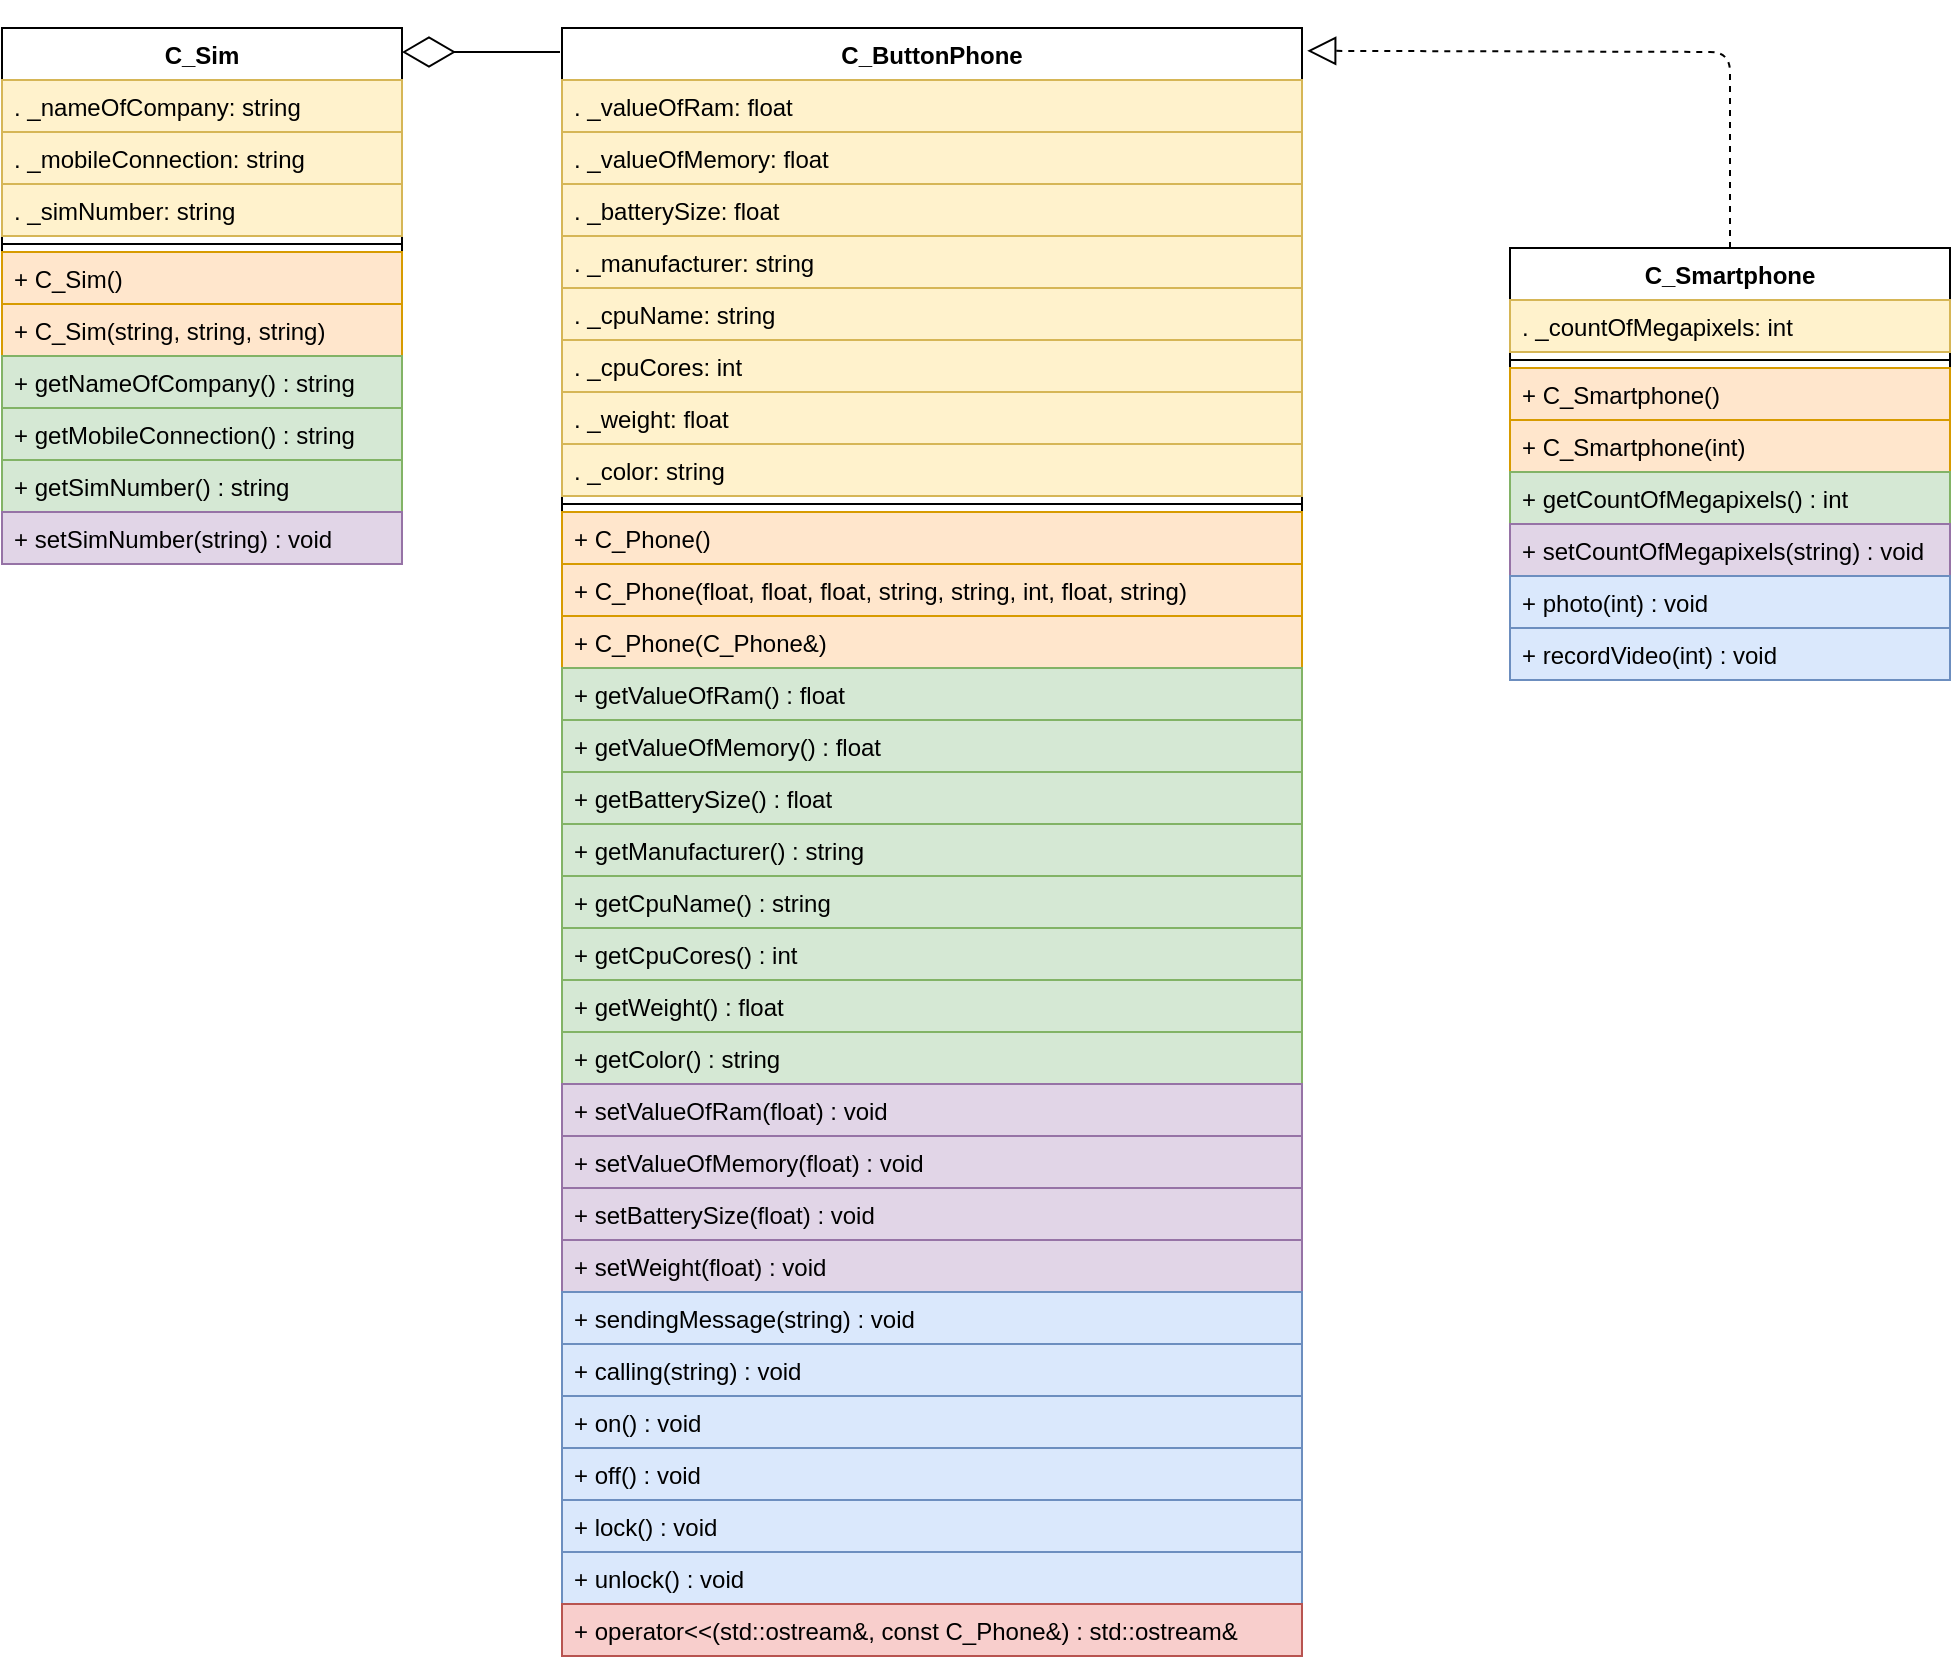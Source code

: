 <mxfile version="15.0.3" type="github">
  <diagram id="yByAGaXeHtsglBaPChMi" name="Page-1">
    <mxGraphModel dx="2209" dy="1933" grid="1" gridSize="10" guides="1" tooltips="1" connect="1" arrows="1" fold="1" page="1" pageScale="1" pageWidth="827" pageHeight="1169" math="0" shadow="0">
      <root>
        <mxCell id="0" />
        <mxCell id="1" parent="0" />
        <mxCell id="Nohw356kASE3FGhJJEtO-1" value="C_ButtonPhone" style="swimlane;fontStyle=1;align=center;verticalAlign=top;childLayout=stackLayout;horizontal=1;startSize=26;horizontalStack=0;resizeParent=1;resizeParentMax=0;resizeLast=0;collapsible=1;marginBottom=0;" vertex="1" parent="1">
          <mxGeometry x="-170" width="370" height="814" as="geometry" />
        </mxCell>
        <mxCell id="Nohw356kASE3FGhJJEtO-2" value=". _valueOfRam: float" style="text;strokeColor=#d6b656;fillColor=#fff2cc;align=left;verticalAlign=top;spacingLeft=4;spacingRight=4;overflow=hidden;rotatable=0;points=[[0,0.5],[1,0.5]];portConstraint=eastwest;" vertex="1" parent="Nohw356kASE3FGhJJEtO-1">
          <mxGeometry y="26" width="370" height="26" as="geometry" />
        </mxCell>
        <mxCell id="Nohw356kASE3FGhJJEtO-70" value=". _valueOfMemory: float" style="text;strokeColor=#d6b656;fillColor=#fff2cc;align=left;verticalAlign=top;spacingLeft=4;spacingRight=4;overflow=hidden;rotatable=0;points=[[0,0.5],[1,0.5]];portConstraint=eastwest;" vertex="1" parent="Nohw356kASE3FGhJJEtO-1">
          <mxGeometry y="52" width="370" height="26" as="geometry" />
        </mxCell>
        <mxCell id="Nohw356kASE3FGhJJEtO-38" value=". _batterySize: float" style="text;strokeColor=#d6b656;fillColor=#fff2cc;align=left;verticalAlign=top;spacingLeft=4;spacingRight=4;overflow=hidden;rotatable=0;points=[[0,0.5],[1,0.5]];portConstraint=eastwest;" vertex="1" parent="Nohw356kASE3FGhJJEtO-1">
          <mxGeometry y="78" width="370" height="26" as="geometry" />
        </mxCell>
        <mxCell id="Nohw356kASE3FGhJJEtO-39" value=". _manufacturer: string" style="text;strokeColor=#d6b656;fillColor=#fff2cc;align=left;verticalAlign=top;spacingLeft=4;spacingRight=4;overflow=hidden;rotatable=0;points=[[0,0.5],[1,0.5]];portConstraint=eastwest;" vertex="1" parent="Nohw356kASE3FGhJJEtO-1">
          <mxGeometry y="104" width="370" height="26" as="geometry" />
        </mxCell>
        <mxCell id="Nohw356kASE3FGhJJEtO-41" value=". _cpuName: string" style="text;strokeColor=#d6b656;fillColor=#fff2cc;align=left;verticalAlign=top;spacingLeft=4;spacingRight=4;overflow=hidden;rotatable=0;points=[[0,0.5],[1,0.5]];portConstraint=eastwest;" vertex="1" parent="Nohw356kASE3FGhJJEtO-1">
          <mxGeometry y="130" width="370" height="26" as="geometry" />
        </mxCell>
        <mxCell id="Nohw356kASE3FGhJJEtO-69" value=". _cpuCores: int" style="text;strokeColor=#d6b656;fillColor=#fff2cc;align=left;verticalAlign=top;spacingLeft=4;spacingRight=4;overflow=hidden;rotatable=0;points=[[0,0.5],[1,0.5]];portConstraint=eastwest;" vertex="1" parent="Nohw356kASE3FGhJJEtO-1">
          <mxGeometry y="156" width="370" height="26" as="geometry" />
        </mxCell>
        <mxCell id="Nohw356kASE3FGhJJEtO-42" value=". _weight: float" style="text;strokeColor=#d6b656;fillColor=#fff2cc;align=left;verticalAlign=top;spacingLeft=4;spacingRight=4;overflow=hidden;rotatable=0;points=[[0,0.5],[1,0.5]];portConstraint=eastwest;" vertex="1" parent="Nohw356kASE3FGhJJEtO-1">
          <mxGeometry y="182" width="370" height="26" as="geometry" />
        </mxCell>
        <mxCell id="Nohw356kASE3FGhJJEtO-43" value=". _color: string" style="text;strokeColor=#d6b656;fillColor=#fff2cc;align=left;verticalAlign=top;spacingLeft=4;spacingRight=4;overflow=hidden;rotatable=0;points=[[0,0.5],[1,0.5]];portConstraint=eastwest;" vertex="1" parent="Nohw356kASE3FGhJJEtO-1">
          <mxGeometry y="208" width="370" height="26" as="geometry" />
        </mxCell>
        <mxCell id="Nohw356kASE3FGhJJEtO-3" value="" style="line;strokeWidth=1;fillColor=none;align=left;verticalAlign=middle;spacingTop=-1;spacingLeft=3;spacingRight=3;rotatable=0;labelPosition=right;points=[];portConstraint=eastwest;" vertex="1" parent="Nohw356kASE3FGhJJEtO-1">
          <mxGeometry y="234" width="370" height="8" as="geometry" />
        </mxCell>
        <mxCell id="Nohw356kASE3FGhJJEtO-4" value="+ C_Phone()" style="text;strokeColor=#d79b00;fillColor=#ffe6cc;align=left;verticalAlign=top;spacingLeft=4;spacingRight=4;overflow=hidden;rotatable=0;points=[[0,0.5],[1,0.5]];portConstraint=eastwest;" vertex="1" parent="Nohw356kASE3FGhJJEtO-1">
          <mxGeometry y="242" width="370" height="26" as="geometry" />
        </mxCell>
        <mxCell id="Nohw356kASE3FGhJJEtO-44" value="+ C_Phone(float, float, float, string, string, int, float, string)" style="text;strokeColor=#d79b00;fillColor=#ffe6cc;align=left;verticalAlign=top;spacingLeft=4;spacingRight=4;overflow=hidden;rotatable=0;points=[[0,0.5],[1,0.5]];portConstraint=eastwest;" vertex="1" parent="Nohw356kASE3FGhJJEtO-1">
          <mxGeometry y="268" width="370" height="26" as="geometry" />
        </mxCell>
        <mxCell id="Nohw356kASE3FGhJJEtO-45" value="+ C_Phone(C_Phone&amp;)" style="text;strokeColor=#d79b00;fillColor=#ffe6cc;align=left;verticalAlign=top;spacingLeft=4;spacingRight=4;overflow=hidden;rotatable=0;points=[[0,0.5],[1,0.5]];portConstraint=eastwest;" vertex="1" parent="Nohw356kASE3FGhJJEtO-1">
          <mxGeometry y="294" width="370" height="26" as="geometry" />
        </mxCell>
        <mxCell id="Nohw356kASE3FGhJJEtO-47" value="+ getValueOfRam() : float" style="text;strokeColor=#82b366;fillColor=#d5e8d4;align=left;verticalAlign=top;spacingLeft=4;spacingRight=4;overflow=hidden;rotatable=0;points=[[0,0.5],[1,0.5]];portConstraint=eastwest;" vertex="1" parent="Nohw356kASE3FGhJJEtO-1">
          <mxGeometry y="320" width="370" height="26" as="geometry" />
        </mxCell>
        <mxCell id="Nohw356kASE3FGhJJEtO-71" value="+ getValueOfMemory() : float" style="text;strokeColor=#82b366;fillColor=#d5e8d4;align=left;verticalAlign=top;spacingLeft=4;spacingRight=4;overflow=hidden;rotatable=0;points=[[0,0.5],[1,0.5]];portConstraint=eastwest;" vertex="1" parent="Nohw356kASE3FGhJJEtO-1">
          <mxGeometry y="346" width="370" height="26" as="geometry" />
        </mxCell>
        <mxCell id="Nohw356kASE3FGhJJEtO-48" value="+ getBatterySize() : float" style="text;strokeColor=#82b366;fillColor=#d5e8d4;align=left;verticalAlign=top;spacingLeft=4;spacingRight=4;overflow=hidden;rotatable=0;points=[[0,0.5],[1,0.5]];portConstraint=eastwest;" vertex="1" parent="Nohw356kASE3FGhJJEtO-1">
          <mxGeometry y="372" width="370" height="26" as="geometry" />
        </mxCell>
        <mxCell id="Nohw356kASE3FGhJJEtO-49" value="+ getManufacturer() : string" style="text;strokeColor=#82b366;fillColor=#d5e8d4;align=left;verticalAlign=top;spacingLeft=4;spacingRight=4;overflow=hidden;rotatable=0;points=[[0,0.5],[1,0.5]];portConstraint=eastwest;" vertex="1" parent="Nohw356kASE3FGhJJEtO-1">
          <mxGeometry y="398" width="370" height="26" as="geometry" />
        </mxCell>
        <mxCell id="Nohw356kASE3FGhJJEtO-51" value="+ getCpuName() : string" style="text;strokeColor=#82b366;fillColor=#d5e8d4;align=left;verticalAlign=top;spacingLeft=4;spacingRight=4;overflow=hidden;rotatable=0;points=[[0,0.5],[1,0.5]];portConstraint=eastwest;" vertex="1" parent="Nohw356kASE3FGhJJEtO-1">
          <mxGeometry y="424" width="370" height="26" as="geometry" />
        </mxCell>
        <mxCell id="Nohw356kASE3FGhJJEtO-72" value="+ getCpuCores() : int" style="text;strokeColor=#82b366;fillColor=#d5e8d4;align=left;verticalAlign=top;spacingLeft=4;spacingRight=4;overflow=hidden;rotatable=0;points=[[0,0.5],[1,0.5]];portConstraint=eastwest;" vertex="1" parent="Nohw356kASE3FGhJJEtO-1">
          <mxGeometry y="450" width="370" height="26" as="geometry" />
        </mxCell>
        <mxCell id="Nohw356kASE3FGhJJEtO-52" value="+ getWeight() : float" style="text;strokeColor=#82b366;fillColor=#d5e8d4;align=left;verticalAlign=top;spacingLeft=4;spacingRight=4;overflow=hidden;rotatable=0;points=[[0,0.5],[1,0.5]];portConstraint=eastwest;" vertex="1" parent="Nohw356kASE3FGhJJEtO-1">
          <mxGeometry y="476" width="370" height="26" as="geometry" />
        </mxCell>
        <mxCell id="Nohw356kASE3FGhJJEtO-53" value="+ getColor() : string" style="text;strokeColor=#82b366;fillColor=#d5e8d4;align=left;verticalAlign=top;spacingLeft=4;spacingRight=4;overflow=hidden;rotatable=0;points=[[0,0.5],[1,0.5]];portConstraint=eastwest;" vertex="1" parent="Nohw356kASE3FGhJJEtO-1">
          <mxGeometry y="502" width="370" height="26" as="geometry" />
        </mxCell>
        <mxCell id="Nohw356kASE3FGhJJEtO-56" value="+ setValueOfRam(float) : void" style="text;strokeColor=#9673a6;fillColor=#e1d5e7;align=left;verticalAlign=top;spacingLeft=4;spacingRight=4;overflow=hidden;rotatable=0;points=[[0,0.5],[1,0.5]];portConstraint=eastwest;" vertex="1" parent="Nohw356kASE3FGhJJEtO-1">
          <mxGeometry y="528" width="370" height="26" as="geometry" />
        </mxCell>
        <mxCell id="Nohw356kASE3FGhJJEtO-85" value="+ setValueOfMemory(float) : void" style="text;strokeColor=#9673a6;fillColor=#e1d5e7;align=left;verticalAlign=top;spacingLeft=4;spacingRight=4;overflow=hidden;rotatable=0;points=[[0,0.5],[1,0.5]];portConstraint=eastwest;" vertex="1" parent="Nohw356kASE3FGhJJEtO-1">
          <mxGeometry y="554" width="370" height="26" as="geometry" />
        </mxCell>
        <mxCell id="Nohw356kASE3FGhJJEtO-57" value="+ setBatterySize(float) : void" style="text;strokeColor=#9673a6;fillColor=#e1d5e7;align=left;verticalAlign=top;spacingLeft=4;spacingRight=4;overflow=hidden;rotatable=0;points=[[0,0.5],[1,0.5]];portConstraint=eastwest;" vertex="1" parent="Nohw356kASE3FGhJJEtO-1">
          <mxGeometry y="580" width="370" height="26" as="geometry" />
        </mxCell>
        <mxCell id="Nohw356kASE3FGhJJEtO-59" value="+ setWeight(float) : void" style="text;strokeColor=#9673a6;fillColor=#e1d5e7;align=left;verticalAlign=top;spacingLeft=4;spacingRight=4;overflow=hidden;rotatable=0;points=[[0,0.5],[1,0.5]];portConstraint=eastwest;" vertex="1" parent="Nohw356kASE3FGhJJEtO-1">
          <mxGeometry y="606" width="370" height="26" as="geometry" />
        </mxCell>
        <mxCell id="Nohw356kASE3FGhJJEtO-61" value="+ sendingMessage(string) : void" style="text;strokeColor=#6c8ebf;fillColor=#dae8fc;align=left;verticalAlign=top;spacingLeft=4;spacingRight=4;overflow=hidden;rotatable=0;points=[[0,0.5],[1,0.5]];portConstraint=eastwest;" vertex="1" parent="Nohw356kASE3FGhJJEtO-1">
          <mxGeometry y="632" width="370" height="26" as="geometry" />
        </mxCell>
        <mxCell id="Nohw356kASE3FGhJJEtO-62" value="+ calling(string) : void" style="text;strokeColor=#6c8ebf;fillColor=#dae8fc;align=left;verticalAlign=top;spacingLeft=4;spacingRight=4;overflow=hidden;rotatable=0;points=[[0,0.5],[1,0.5]];portConstraint=eastwest;" vertex="1" parent="Nohw356kASE3FGhJJEtO-1">
          <mxGeometry y="658" width="370" height="26" as="geometry" />
        </mxCell>
        <mxCell id="Nohw356kASE3FGhJJEtO-66" value="+ on() : void" style="text;strokeColor=#6c8ebf;fillColor=#dae8fc;align=left;verticalAlign=top;spacingLeft=4;spacingRight=4;overflow=hidden;rotatable=0;points=[[0,0.5],[1,0.5]];portConstraint=eastwest;" vertex="1" parent="Nohw356kASE3FGhJJEtO-1">
          <mxGeometry y="684" width="370" height="26" as="geometry" />
        </mxCell>
        <mxCell id="Nohw356kASE3FGhJJEtO-67" value="+ off() : void" style="text;strokeColor=#6c8ebf;fillColor=#dae8fc;align=left;verticalAlign=top;spacingLeft=4;spacingRight=4;overflow=hidden;rotatable=0;points=[[0,0.5],[1,0.5]];portConstraint=eastwest;" vertex="1" parent="Nohw356kASE3FGhJJEtO-1">
          <mxGeometry y="710" width="370" height="26" as="geometry" />
        </mxCell>
        <mxCell id="Nohw356kASE3FGhJJEtO-87" value="+ lock() : void" style="text;strokeColor=#6c8ebf;fillColor=#dae8fc;align=left;verticalAlign=top;spacingLeft=4;spacingRight=4;overflow=hidden;rotatable=0;points=[[0,0.5],[1,0.5]];portConstraint=eastwest;" vertex="1" parent="Nohw356kASE3FGhJJEtO-1">
          <mxGeometry y="736" width="370" height="26" as="geometry" />
        </mxCell>
        <mxCell id="Nohw356kASE3FGhJJEtO-88" value="+ unlock() : void" style="text;strokeColor=#6c8ebf;fillColor=#dae8fc;align=left;verticalAlign=top;spacingLeft=4;spacingRight=4;overflow=hidden;rotatable=0;points=[[0,0.5],[1,0.5]];portConstraint=eastwest;" vertex="1" parent="Nohw356kASE3FGhJJEtO-1">
          <mxGeometry y="762" width="370" height="26" as="geometry" />
        </mxCell>
        <mxCell id="Nohw356kASE3FGhJJEtO-68" value="+ operator&lt;&lt;(std::ostream&amp;, const C_Phone&amp;) : std::ostream&amp;" style="text;strokeColor=#b85450;fillColor=#f8cecc;align=left;verticalAlign=top;spacingLeft=4;spacingRight=4;overflow=hidden;rotatable=0;points=[[0,0.5],[1,0.5]];portConstraint=eastwest;" vertex="1" parent="Nohw356kASE3FGhJJEtO-1">
          <mxGeometry y="788" width="370" height="26" as="geometry" />
        </mxCell>
        <mxCell id="Nohw356kASE3FGhJJEtO-5" value="C_Smartphone" style="swimlane;fontStyle=1;align=center;verticalAlign=top;childLayout=stackLayout;horizontal=1;startSize=26;horizontalStack=0;resizeParent=1;resizeParentMax=0;resizeLast=0;collapsible=1;marginBottom=0;" vertex="1" parent="1">
          <mxGeometry x="304" y="110" width="220" height="216" as="geometry" />
        </mxCell>
        <mxCell id="Nohw356kASE3FGhJJEtO-17" value=". _countOfMegapixels: int" style="text;strokeColor=#d6b656;fillColor=#fff2cc;align=left;verticalAlign=top;spacingLeft=4;spacingRight=4;overflow=hidden;rotatable=0;points=[[0,0.5],[1,0.5]];portConstraint=eastwest;" vertex="1" parent="Nohw356kASE3FGhJJEtO-5">
          <mxGeometry y="26" width="220" height="26" as="geometry" />
        </mxCell>
        <mxCell id="Nohw356kASE3FGhJJEtO-7" value="" style="line;strokeWidth=1;fillColor=none;align=left;verticalAlign=middle;spacingTop=-1;spacingLeft=3;spacingRight=3;rotatable=0;labelPosition=right;points=[];portConstraint=eastwest;" vertex="1" parent="Nohw356kASE3FGhJJEtO-5">
          <mxGeometry y="52" width="220" height="8" as="geometry" />
        </mxCell>
        <mxCell id="Nohw356kASE3FGhJJEtO-8" value="+ C_Smartphone()" style="text;strokeColor=#d79b00;fillColor=#ffe6cc;align=left;verticalAlign=top;spacingLeft=4;spacingRight=4;overflow=hidden;rotatable=0;points=[[0,0.5],[1,0.5]];portConstraint=eastwest;" vertex="1" parent="Nohw356kASE3FGhJJEtO-5">
          <mxGeometry y="60" width="220" height="26" as="geometry" />
        </mxCell>
        <mxCell id="Nohw356kASE3FGhJJEtO-22" value="+ C_Smartphone(int)" style="text;strokeColor=#d79b00;fillColor=#ffe6cc;align=left;verticalAlign=top;spacingLeft=4;spacingRight=4;overflow=hidden;rotatable=0;points=[[0,0.5],[1,0.5]];portConstraint=eastwest;" vertex="1" parent="Nohw356kASE3FGhJJEtO-5">
          <mxGeometry y="86" width="220" height="26" as="geometry" />
        </mxCell>
        <mxCell id="Nohw356kASE3FGhJJEtO-27" value="+ getCountOfMegapixels() : int" style="text;strokeColor=#82b366;fillColor=#d5e8d4;align=left;verticalAlign=top;spacingLeft=4;spacingRight=4;overflow=hidden;rotatable=0;points=[[0,0.5],[1,0.5]];portConstraint=eastwest;" vertex="1" parent="Nohw356kASE3FGhJJEtO-5">
          <mxGeometry y="112" width="220" height="26" as="geometry" />
        </mxCell>
        <mxCell id="Nohw356kASE3FGhJJEtO-86" value="+ setCountOfMegapixels(string) : void" style="text;strokeColor=#9673a6;fillColor=#e1d5e7;align=left;verticalAlign=top;spacingLeft=4;spacingRight=4;overflow=hidden;rotatable=0;points=[[0,0.5],[1,0.5]];portConstraint=eastwest;" vertex="1" parent="Nohw356kASE3FGhJJEtO-5">
          <mxGeometry y="138" width="220" height="26" as="geometry" />
        </mxCell>
        <mxCell id="Nohw356kASE3FGhJJEtO-64" value="+ photo(int) : void" style="text;strokeColor=#6c8ebf;fillColor=#dae8fc;align=left;verticalAlign=top;spacingLeft=4;spacingRight=4;overflow=hidden;rotatable=0;points=[[0,0.5],[1,0.5]];portConstraint=eastwest;" vertex="1" parent="Nohw356kASE3FGhJJEtO-5">
          <mxGeometry y="164" width="220" height="26" as="geometry" />
        </mxCell>
        <mxCell id="Nohw356kASE3FGhJJEtO-65" value="+ recordVideo(int) : void" style="text;strokeColor=#6c8ebf;fillColor=#dae8fc;align=left;verticalAlign=top;spacingLeft=4;spacingRight=4;overflow=hidden;rotatable=0;points=[[0,0.5],[1,0.5]];portConstraint=eastwest;" vertex="1" parent="Nohw356kASE3FGhJJEtO-5">
          <mxGeometry y="190" width="220" height="26" as="geometry" />
        </mxCell>
        <mxCell id="Nohw356kASE3FGhJJEtO-55" value="" style="endArrow=block;dashed=1;endFill=0;endSize=12;html=1;exitX=0.5;exitY=0;exitDx=0;exitDy=0;entryX=1.007;entryY=0.014;entryDx=0;entryDy=0;entryPerimeter=0;" edge="1" parent="1" source="Nohw356kASE3FGhJJEtO-5" target="Nohw356kASE3FGhJJEtO-1">
          <mxGeometry width="160" relative="1" as="geometry">
            <mxPoint x="330" y="360" as="sourcePoint" />
            <mxPoint x="581" y="10" as="targetPoint" />
            <Array as="points">
              <mxPoint x="414" y="12" />
            </Array>
          </mxGeometry>
        </mxCell>
        <mxCell id="Nohw356kASE3FGhJJEtO-73" value="C_Sim" style="swimlane;fontStyle=1;align=center;verticalAlign=top;childLayout=stackLayout;horizontal=1;startSize=26;horizontalStack=0;resizeParent=1;resizeParentMax=0;resizeLast=0;collapsible=1;marginBottom=0;" vertex="1" parent="1">
          <mxGeometry x="-450" width="200" height="268" as="geometry" />
        </mxCell>
        <mxCell id="Nohw356kASE3FGhJJEtO-74" value=". _nameOfCompany: string" style="text;strokeColor=#d6b656;fillColor=#fff2cc;align=left;verticalAlign=top;spacingLeft=4;spacingRight=4;overflow=hidden;rotatable=0;points=[[0,0.5],[1,0.5]];portConstraint=eastwest;" vertex="1" parent="Nohw356kASE3FGhJJEtO-73">
          <mxGeometry y="26" width="200" height="26" as="geometry" />
        </mxCell>
        <mxCell id="Nohw356kASE3FGhJJEtO-79" value=". _mobileConnection: string" style="text;strokeColor=#d6b656;fillColor=#fff2cc;align=left;verticalAlign=top;spacingLeft=4;spacingRight=4;overflow=hidden;rotatable=0;points=[[0,0.5],[1,0.5]];portConstraint=eastwest;" vertex="1" parent="Nohw356kASE3FGhJJEtO-73">
          <mxGeometry y="52" width="200" height="26" as="geometry" />
        </mxCell>
        <mxCell id="Nohw356kASE3FGhJJEtO-82" value=". _simNumber: string" style="text;strokeColor=#d6b656;fillColor=#fff2cc;align=left;verticalAlign=top;spacingLeft=4;spacingRight=4;overflow=hidden;rotatable=0;points=[[0,0.5],[1,0.5]];portConstraint=eastwest;" vertex="1" parent="Nohw356kASE3FGhJJEtO-73">
          <mxGeometry y="78" width="200" height="26" as="geometry" />
        </mxCell>
        <mxCell id="Nohw356kASE3FGhJJEtO-75" value="" style="line;strokeWidth=1;fillColor=none;align=left;verticalAlign=middle;spacingTop=-1;spacingLeft=3;spacingRight=3;rotatable=0;labelPosition=right;points=[];portConstraint=eastwest;" vertex="1" parent="Nohw356kASE3FGhJJEtO-73">
          <mxGeometry y="104" width="200" height="8" as="geometry" />
        </mxCell>
        <mxCell id="Nohw356kASE3FGhJJEtO-76" value="+ C_Sim()" style="text;strokeColor=#d79b00;fillColor=#ffe6cc;align=left;verticalAlign=top;spacingLeft=4;spacingRight=4;overflow=hidden;rotatable=0;points=[[0,0.5],[1,0.5]];portConstraint=eastwest;" vertex="1" parent="Nohw356kASE3FGhJJEtO-73">
          <mxGeometry y="112" width="200" height="26" as="geometry" />
        </mxCell>
        <mxCell id="Nohw356kASE3FGhJJEtO-78" value="+ C_Sim(string, string, string)" style="text;strokeColor=#d79b00;fillColor=#ffe6cc;align=left;verticalAlign=top;spacingLeft=4;spacingRight=4;overflow=hidden;rotatable=0;points=[[0,0.5],[1,0.5]];portConstraint=eastwest;" vertex="1" parent="Nohw356kASE3FGhJJEtO-73">
          <mxGeometry y="138" width="200" height="26" as="geometry" />
        </mxCell>
        <mxCell id="Nohw356kASE3FGhJJEtO-80" value="+ getNameOfCompany() : string" style="text;strokeColor=#82b366;fillColor=#d5e8d4;align=left;verticalAlign=top;spacingLeft=4;spacingRight=4;overflow=hidden;rotatable=0;points=[[0,0.5],[1,0.5]];portConstraint=eastwest;" vertex="1" parent="Nohw356kASE3FGhJJEtO-73">
          <mxGeometry y="164" width="200" height="26" as="geometry" />
        </mxCell>
        <mxCell id="Nohw356kASE3FGhJJEtO-81" value="+ getMobileConnection() : string" style="text;strokeColor=#82b366;fillColor=#d5e8d4;align=left;verticalAlign=top;spacingLeft=4;spacingRight=4;overflow=hidden;rotatable=0;points=[[0,0.5],[1,0.5]];portConstraint=eastwest;" vertex="1" parent="Nohw356kASE3FGhJJEtO-73">
          <mxGeometry y="190" width="200" height="26" as="geometry" />
        </mxCell>
        <mxCell id="Nohw356kASE3FGhJJEtO-83" value="+ getSimNumber() : string" style="text;strokeColor=#82b366;fillColor=#d5e8d4;align=left;verticalAlign=top;spacingLeft=4;spacingRight=4;overflow=hidden;rotatable=0;points=[[0,0.5],[1,0.5]];portConstraint=eastwest;" vertex="1" parent="Nohw356kASE3FGhJJEtO-73">
          <mxGeometry y="216" width="200" height="26" as="geometry" />
        </mxCell>
        <mxCell id="Nohw356kASE3FGhJJEtO-84" value="+ setSimNumber(string) : void" style="text;strokeColor=#9673a6;fillColor=#e1d5e7;align=left;verticalAlign=top;spacingLeft=4;spacingRight=4;overflow=hidden;rotatable=0;points=[[0,0.5],[1,0.5]];portConstraint=eastwest;" vertex="1" parent="Nohw356kASE3FGhJJEtO-73">
          <mxGeometry y="242" width="200" height="26" as="geometry" />
        </mxCell>
        <mxCell id="Nohw356kASE3FGhJJEtO-77" value="" style="endArrow=diamondThin;endFill=0;endSize=24;html=1;" edge="1" parent="1">
          <mxGeometry width="160" relative="1" as="geometry">
            <mxPoint x="-171" y="12" as="sourcePoint" />
            <mxPoint x="-250" y="12" as="targetPoint" />
          </mxGeometry>
        </mxCell>
      </root>
    </mxGraphModel>
  </diagram>
</mxfile>
